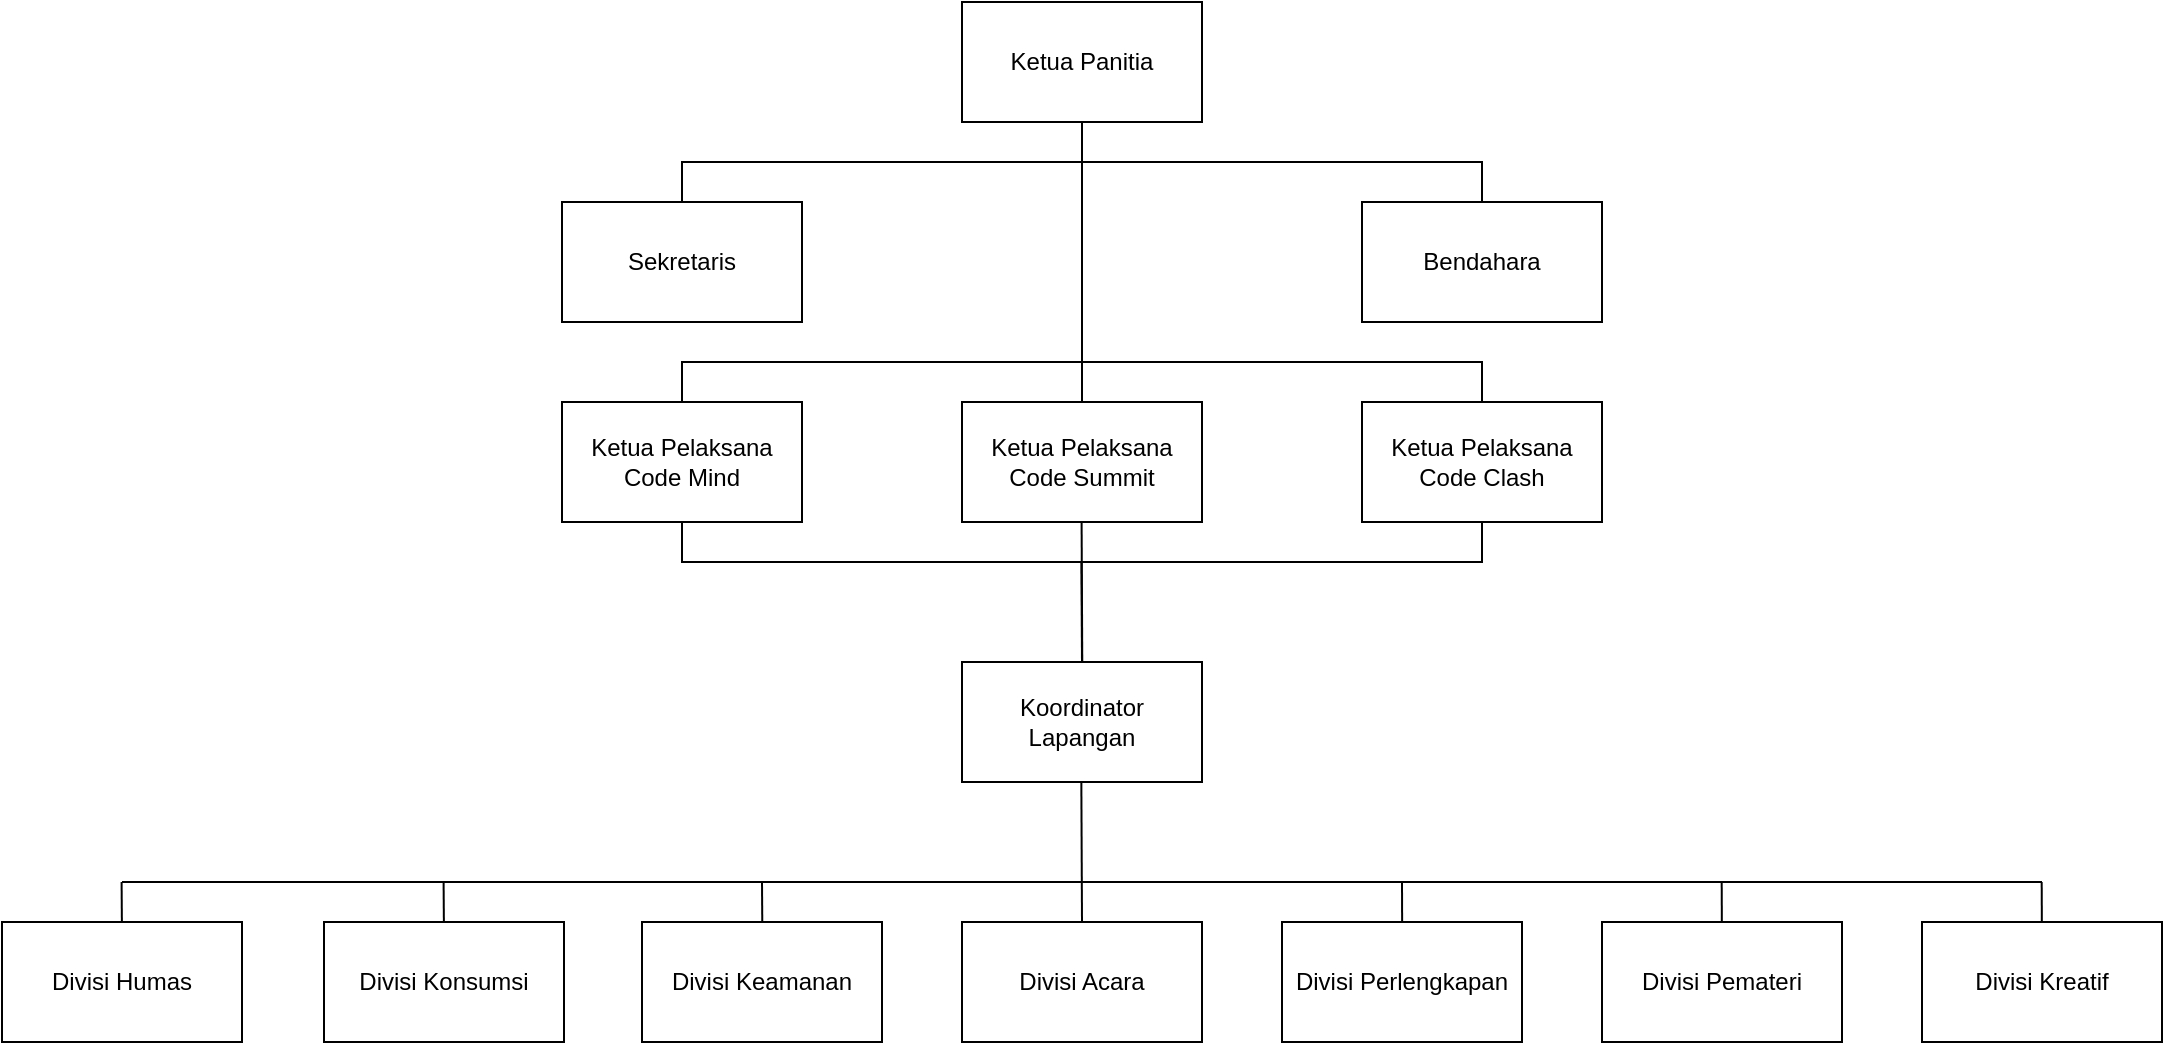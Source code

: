 <mxfile version="27.0.5">
  <diagram name="Page-1" id="G_QKHqDB1Ywck0QpiVM4">
    <mxGraphModel dx="2434" dy="1054" grid="1" gridSize="10" guides="1" tooltips="1" connect="1" arrows="1" fold="1" page="1" pageScale="1" pageWidth="850" pageHeight="1100" math="0" shadow="0">
      <root>
        <mxCell id="0" />
        <mxCell id="1" parent="0" />
        <mxCell id="k_D7o5TNv6KQE1bCxvpx-1" value="Ketua Panitia" style="rounded=0;whiteSpace=wrap;html=1;" vertex="1" parent="1">
          <mxGeometry x="280" y="40" width="120" height="60" as="geometry" />
        </mxCell>
        <mxCell id="k_D7o5TNv6KQE1bCxvpx-2" value="Ketua Pelaksana&lt;div&gt;Code Summit&lt;/div&gt;" style="rounded=0;whiteSpace=wrap;html=1;" vertex="1" parent="1">
          <mxGeometry x="280" y="240" width="120" height="60" as="geometry" />
        </mxCell>
        <mxCell id="k_D7o5TNv6KQE1bCxvpx-3" value="Sekretaris" style="rounded=0;whiteSpace=wrap;html=1;" vertex="1" parent="1">
          <mxGeometry x="80" y="140" width="120" height="60" as="geometry" />
        </mxCell>
        <mxCell id="k_D7o5TNv6KQE1bCxvpx-4" value="Bendahara" style="rounded=0;whiteSpace=wrap;html=1;" vertex="1" parent="1">
          <mxGeometry x="480" y="140" width="120" height="60" as="geometry" />
        </mxCell>
        <mxCell id="k_D7o5TNv6KQE1bCxvpx-5" value="Ketua Pelaksana&lt;div&gt;Code Mind&lt;/div&gt;" style="rounded=0;whiteSpace=wrap;html=1;" vertex="1" parent="1">
          <mxGeometry x="80" y="240" width="120" height="60" as="geometry" />
        </mxCell>
        <mxCell id="k_D7o5TNv6KQE1bCxvpx-6" value="Ketua Pelaksana&lt;div&gt;Code Clash&lt;/div&gt;" style="rounded=0;whiteSpace=wrap;html=1;" vertex="1" parent="1">
          <mxGeometry x="480" y="240" width="120" height="60" as="geometry" />
        </mxCell>
        <mxCell id="k_D7o5TNv6KQE1bCxvpx-7" value="Koordinator Lapangan" style="rounded=0;whiteSpace=wrap;html=1;" vertex="1" parent="1">
          <mxGeometry x="280" y="370" width="120" height="60" as="geometry" />
        </mxCell>
        <mxCell id="k_D7o5TNv6KQE1bCxvpx-8" value="Divisi Keamanan&lt;span style=&quot;color: rgba(0, 0, 0, 0); font-family: monospace; font-size: 0px; text-align: start; text-wrap-mode: nowrap;&quot;&gt;%3CmxGraphModel%3E%3Croot%3E%3CmxCell%20id%3D%220%22%2F%3E%3CmxCell%20id%3D%221%22%20parent%3D%220%22%2F%3E%3CmxCell%20id%3D%222%22%20value%3D%22Koordinator%20Lapangan%22%20style%3D%22rounded%3D0%3BwhiteSpace%3Dwrap%3Bhtml%3D1%3B%22%20vertex%3D%221%22%20parent%3D%221%22%3E%3CmxGeometry%20x%3D%22280%22%20y%3D%22370%22%20width%3D%22120%22%20height%3D%2260%22%20as%3D%22geometry%22%2F%3E%3C%2FmxCell%3E%3C%2Froot%3E%3C%2FmxGraphModel%3E&lt;/span&gt;" style="rounded=0;whiteSpace=wrap;html=1;" vertex="1" parent="1">
          <mxGeometry x="120" y="500" width="120" height="60" as="geometry" />
        </mxCell>
        <mxCell id="k_D7o5TNv6KQE1bCxvpx-9" value="Divisi Acara&lt;span style=&quot;color: rgba(0, 0, 0, 0); font-family: monospace; font-size: 0px; text-align: start; text-wrap-mode: nowrap;&quot;&gt;%3CmxGraphModel%3E%3Croot%3E%3CmxCell%20id%3D%220%22%2F%3E%3CmxCell%20id%3D%221%22%20parent%3D%220%22%2F%3E%3CmxCell%20id%3D%222%22%20value%3D%22Koordinator%20Lapangan%22%20style%3D%22rounded%3D0%3BwhiteSpace%3Dwrap%3Bhtml%3D1%3B%22%20vertex%3D%221%22%20parent%3D%221%22%3E%3CmxGeometry%20x%3D%22280%22%20y%3D%22370%22%20width%3D%22120%22%20height%3D%2260%22%20as%3D%22geometry%22%2F%3E%3C%2FmxCell%3E%3C%2Froot%3E%3C%2FmxGraphModel%3E&lt;/span&gt;" style="rounded=0;whiteSpace=wrap;html=1;" vertex="1" parent="1">
          <mxGeometry x="280" y="500" width="120" height="60" as="geometry" />
        </mxCell>
        <mxCell id="k_D7o5TNv6KQE1bCxvpx-10" value="Divisi Perlengkapan" style="rounded=0;whiteSpace=wrap;html=1;" vertex="1" parent="1">
          <mxGeometry x="440" y="500" width="120" height="60" as="geometry" />
        </mxCell>
        <mxCell id="k_D7o5TNv6KQE1bCxvpx-11" value="Divisi Konsumsi" style="rounded=0;whiteSpace=wrap;html=1;" vertex="1" parent="1">
          <mxGeometry x="-39" y="500" width="120" height="60" as="geometry" />
        </mxCell>
        <mxCell id="k_D7o5TNv6KQE1bCxvpx-12" value="Divisi Pemateri" style="rounded=0;whiteSpace=wrap;html=1;" vertex="1" parent="1">
          <mxGeometry x="600" y="500" width="120" height="60" as="geometry" />
        </mxCell>
        <mxCell id="k_D7o5TNv6KQE1bCxvpx-13" value="Divisi Humas" style="rounded=0;whiteSpace=wrap;html=1;" vertex="1" parent="1">
          <mxGeometry x="-200" y="500" width="120" height="60" as="geometry" />
        </mxCell>
        <mxCell id="k_D7o5TNv6KQE1bCxvpx-14" value="Divisi Kreatif" style="rounded=0;whiteSpace=wrap;html=1;" vertex="1" parent="1">
          <mxGeometry x="760" y="500" width="120" height="60" as="geometry" />
        </mxCell>
        <mxCell id="k_D7o5TNv6KQE1bCxvpx-15" value="" style="endArrow=none;html=1;rounded=0;exitX=0.5;exitY=0;exitDx=0;exitDy=0;entryX=0.5;entryY=1;entryDx=0;entryDy=0;" edge="1" parent="1" source="k_D7o5TNv6KQE1bCxvpx-2" target="k_D7o5TNv6KQE1bCxvpx-1">
          <mxGeometry width="50" height="50" relative="1" as="geometry">
            <mxPoint x="290" y="150" as="sourcePoint" />
            <mxPoint x="340" y="100" as="targetPoint" />
          </mxGeometry>
        </mxCell>
        <mxCell id="k_D7o5TNv6KQE1bCxvpx-16" value="" style="endArrow=none;html=1;rounded=0;" edge="1" parent="1">
          <mxGeometry width="50" height="50" relative="1" as="geometry">
            <mxPoint x="540" y="140" as="sourcePoint" />
            <mxPoint x="140" y="140" as="targetPoint" />
            <Array as="points">
              <mxPoint x="540" y="120" />
              <mxPoint x="140" y="120" />
            </Array>
          </mxGeometry>
        </mxCell>
        <mxCell id="k_D7o5TNv6KQE1bCxvpx-17" value="" style="endArrow=none;html=1;rounded=0;exitX=0.5;exitY=0;exitDx=0;exitDy=0;entryX=0.5;entryY=0;entryDx=0;entryDy=0;entryPerimeter=0;" edge="1" parent="1">
          <mxGeometry width="50" height="50" relative="1" as="geometry">
            <mxPoint x="540" y="240" as="sourcePoint" />
            <mxPoint x="140" y="240" as="targetPoint" />
            <Array as="points">
              <mxPoint x="540" y="220" />
              <mxPoint x="140" y="220" />
            </Array>
          </mxGeometry>
        </mxCell>
        <mxCell id="k_D7o5TNv6KQE1bCxvpx-18" value="" style="endArrow=none;html=1;rounded=0;exitX=0.5;exitY=1;exitDx=0;exitDy=0;entryX=0.5;entryY=1;entryDx=0;entryDy=0;" edge="1" parent="1" source="k_D7o5TNv6KQE1bCxvpx-6" target="k_D7o5TNv6KQE1bCxvpx-5">
          <mxGeometry width="50" height="50" relative="1" as="geometry">
            <mxPoint x="540" y="340" as="sourcePoint" />
            <mxPoint x="140" y="340" as="targetPoint" />
            <Array as="points">
              <mxPoint x="540" y="320" />
              <mxPoint x="140" y="320" />
            </Array>
          </mxGeometry>
        </mxCell>
        <mxCell id="k_D7o5TNv6KQE1bCxvpx-19" value="" style="endArrow=none;html=1;rounded=0;entryX=0.5;entryY=1;entryDx=0;entryDy=0;" edge="1" parent="1">
          <mxGeometry width="50" height="50" relative="1" as="geometry">
            <mxPoint x="340" y="370" as="sourcePoint" />
            <mxPoint x="339.7" y="320" as="targetPoint" />
          </mxGeometry>
        </mxCell>
        <mxCell id="k_D7o5TNv6KQE1bCxvpx-20" value="" style="endArrow=none;html=1;rounded=0;" edge="1" parent="1">
          <mxGeometry width="50" height="50" relative="1" as="geometry">
            <mxPoint x="820" y="480" as="sourcePoint" />
            <mxPoint x="-140" y="480" as="targetPoint" />
            <Array as="points">
              <mxPoint x="540" y="480" />
              <mxPoint x="140" y="480" />
            </Array>
          </mxGeometry>
        </mxCell>
        <mxCell id="k_D7o5TNv6KQE1bCxvpx-21" value="" style="endArrow=none;html=1;rounded=0;entryX=0.5;entryY=1;entryDx=0;entryDy=0;exitX=0.5;exitY=0;exitDx=0;exitDy=0;" edge="1" parent="1" source="k_D7o5TNv6KQE1bCxvpx-9">
          <mxGeometry width="50" height="50" relative="1" as="geometry">
            <mxPoint x="339.97" y="480" as="sourcePoint" />
            <mxPoint x="339.67" y="430" as="targetPoint" />
          </mxGeometry>
        </mxCell>
        <mxCell id="k_D7o5TNv6KQE1bCxvpx-22" value="" style="endArrow=none;html=1;rounded=0;exitX=0.5;exitY=0;exitDx=0;exitDy=0;" edge="1" parent="1">
          <mxGeometry width="50" height="50" relative="1" as="geometry">
            <mxPoint x="180.14" y="500" as="sourcePoint" />
            <mxPoint x="180" y="480" as="targetPoint" />
          </mxGeometry>
        </mxCell>
        <mxCell id="k_D7o5TNv6KQE1bCxvpx-23" value="" style="endArrow=none;html=1;rounded=0;exitX=0.5;exitY=0;exitDx=0;exitDy=0;" edge="1" parent="1">
          <mxGeometry width="50" height="50" relative="1" as="geometry">
            <mxPoint x="20.94" y="500" as="sourcePoint" />
            <mxPoint x="20.8" y="480" as="targetPoint" />
          </mxGeometry>
        </mxCell>
        <mxCell id="k_D7o5TNv6KQE1bCxvpx-24" value="" style="endArrow=none;html=1;rounded=0;exitX=0.5;exitY=0;exitDx=0;exitDy=0;" edge="1" parent="1">
          <mxGeometry width="50" height="50" relative="1" as="geometry">
            <mxPoint x="-140.06" y="500" as="sourcePoint" />
            <mxPoint x="-140.2" y="480" as="targetPoint" />
          </mxGeometry>
        </mxCell>
        <mxCell id="k_D7o5TNv6KQE1bCxvpx-28" value="" style="endArrow=none;html=1;rounded=0;exitX=0.5;exitY=0;exitDx=0;exitDy=0;" edge="1" parent="1">
          <mxGeometry width="50" height="50" relative="1" as="geometry">
            <mxPoint x="500.07" y="500" as="sourcePoint" />
            <mxPoint x="500" y="480" as="targetPoint" />
          </mxGeometry>
        </mxCell>
        <mxCell id="k_D7o5TNv6KQE1bCxvpx-29" value="" style="endArrow=none;html=1;rounded=0;exitX=0.5;exitY=0;exitDx=0;exitDy=0;" edge="1" parent="1">
          <mxGeometry width="50" height="50" relative="1" as="geometry">
            <mxPoint x="659.92" y="500" as="sourcePoint" />
            <mxPoint x="659.85" y="480" as="targetPoint" />
          </mxGeometry>
        </mxCell>
        <mxCell id="k_D7o5TNv6KQE1bCxvpx-30" value="" style="endArrow=none;html=1;rounded=0;exitX=0.5;exitY=0;exitDx=0;exitDy=0;" edge="1" parent="1">
          <mxGeometry width="50" height="50" relative="1" as="geometry">
            <mxPoint x="819.92" y="500" as="sourcePoint" />
            <mxPoint x="819.85" y="480" as="targetPoint" />
          </mxGeometry>
        </mxCell>
        <mxCell id="k_D7o5TNv6KQE1bCxvpx-32" value="" style="endArrow=none;html=1;rounded=0;entryX=0.5;entryY=1;entryDx=0;entryDy=0;exitX=0.5;exitY=0;exitDx=0;exitDy=0;" edge="1" parent="1">
          <mxGeometry width="50" height="50" relative="1" as="geometry">
            <mxPoint x="340.13" y="370" as="sourcePoint" />
            <mxPoint x="339.8" y="300" as="targetPoint" />
          </mxGeometry>
        </mxCell>
      </root>
    </mxGraphModel>
  </diagram>
</mxfile>

